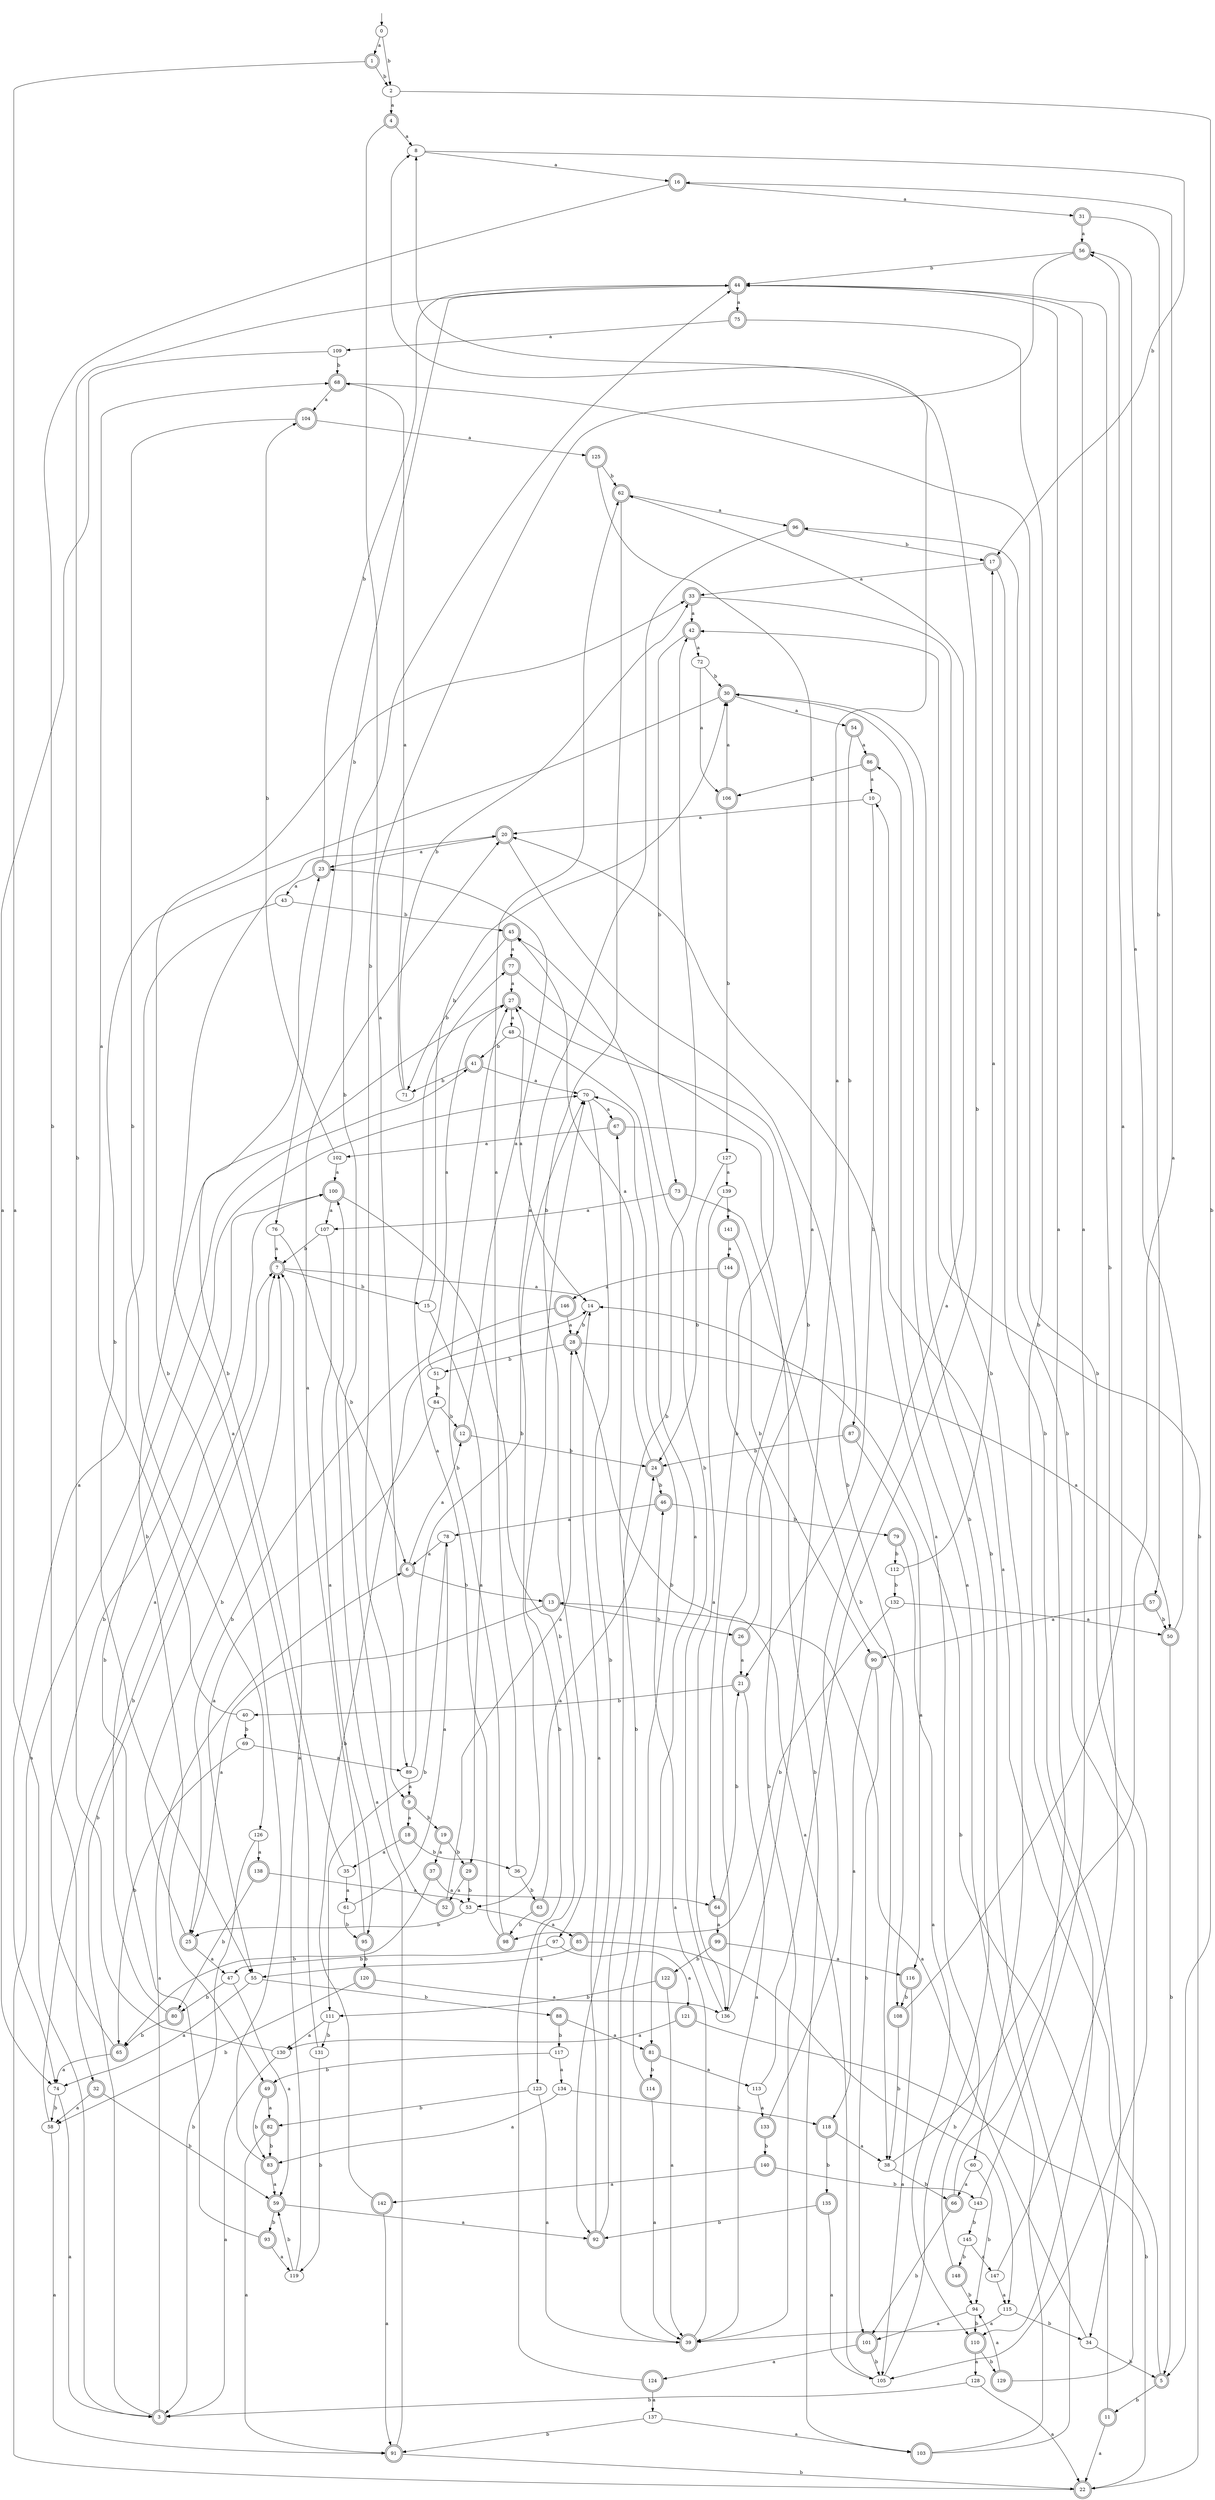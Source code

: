 digraph RandomDFA {
  __start0 [label="", shape=none];
  __start0 -> 0 [label=""];
  0 [shape=circle]
  0 -> 1 [label="a"]
  0 -> 2 [label="b"]
  1 [shape=doublecircle]
  1 -> 3 [label="a"]
  1 -> 2 [label="b"]
  2
  2 -> 4 [label="a"]
  2 -> 5 [label="b"]
  3 [shape=doublecircle]
  3 -> 6 [label="a"]
  3 -> 7 [label="b"]
  4 [shape=doublecircle]
  4 -> 8 [label="a"]
  4 -> 9 [label="b"]
  5 [shape=doublecircle]
  5 -> 10 [label="a"]
  5 -> 11 [label="b"]
  6 [shape=doublecircle]
  6 -> 12 [label="a"]
  6 -> 13 [label="b"]
  7 [shape=doublecircle]
  7 -> 14 [label="a"]
  7 -> 15 [label="b"]
  8
  8 -> 16 [label="a"]
  8 -> 17 [label="b"]
  9 [shape=doublecircle]
  9 -> 18 [label="a"]
  9 -> 19 [label="b"]
  10
  10 -> 20 [label="a"]
  10 -> 21 [label="b"]
  11 [shape=doublecircle]
  11 -> 22 [label="a"]
  11 -> 14 [label="b"]
  12 [shape=doublecircle]
  12 -> 23 [label="a"]
  12 -> 24 [label="b"]
  13 [shape=doublecircle]
  13 -> 25 [label="a"]
  13 -> 26 [label="b"]
  14
  14 -> 27 [label="a"]
  14 -> 28 [label="b"]
  15
  15 -> 29 [label="a"]
  15 -> 30 [label="b"]
  16 [shape=doublecircle]
  16 -> 31 [label="a"]
  16 -> 32 [label="b"]
  17 [shape=doublecircle]
  17 -> 33 [label="a"]
  17 -> 34 [label="b"]
  18 [shape=doublecircle]
  18 -> 35 [label="a"]
  18 -> 36 [label="b"]
  19 [shape=doublecircle]
  19 -> 37 [label="a"]
  19 -> 29 [label="b"]
  20 [shape=doublecircle]
  20 -> 23 [label="a"]
  20 -> 38 [label="b"]
  21 [shape=doublecircle]
  21 -> 39 [label="a"]
  21 -> 40 [label="b"]
  22 [shape=doublecircle]
  22 -> 41 [label="a"]
  22 -> 42 [label="b"]
  23 [shape=doublecircle]
  23 -> 43 [label="a"]
  23 -> 44 [label="b"]
  24 [shape=doublecircle]
  24 -> 45 [label="a"]
  24 -> 46 [label="b"]
  25 [shape=doublecircle]
  25 -> 47 [label="a"]
  25 -> 7 [label="b"]
  26 [shape=doublecircle]
  26 -> 21 [label="a"]
  26 -> 27 [label="b"]
  27 [shape=doublecircle]
  27 -> 48 [label="a"]
  27 -> 49 [label="b"]
  28 [shape=doublecircle]
  28 -> 50 [label="a"]
  28 -> 51 [label="b"]
  29 [shape=doublecircle]
  29 -> 52 [label="a"]
  29 -> 53 [label="b"]
  30 [shape=doublecircle]
  30 -> 54 [label="a"]
  30 -> 55 [label="b"]
  31 [shape=doublecircle]
  31 -> 56 [label="a"]
  31 -> 57 [label="b"]
  32 [shape=doublecircle]
  32 -> 58 [label="a"]
  32 -> 59 [label="b"]
  33 [shape=doublecircle]
  33 -> 42 [label="a"]
  33 -> 60 [label="b"]
  34
  34 -> 13 [label="a"]
  34 -> 5 [label="b"]
  35
  35 -> 61 [label="a"]
  35 -> 23 [label="b"]
  36
  36 -> 62 [label="a"]
  36 -> 63 [label="b"]
  37 [shape=doublecircle]
  37 -> 64 [label="a"]
  37 -> 65 [label="b"]
  38
  38 -> 16 [label="a"]
  38 -> 66 [label="b"]
  39 [shape=doublecircle]
  39 -> 46 [label="a"]
  39 -> 67 [label="b"]
  40
  40 -> 68 [label="a"]
  40 -> 69 [label="b"]
  41 [shape=doublecircle]
  41 -> 70 [label="a"]
  41 -> 71 [label="b"]
  42 [shape=doublecircle]
  42 -> 72 [label="a"]
  42 -> 73 [label="b"]
  43
  43 -> 74 [label="a"]
  43 -> 45 [label="b"]
  44 [shape=doublecircle]
  44 -> 75 [label="a"]
  44 -> 76 [label="b"]
  45 [shape=doublecircle]
  45 -> 77 [label="a"]
  45 -> 71 [label="b"]
  46 [shape=doublecircle]
  46 -> 78 [label="a"]
  46 -> 79 [label="b"]
  47
  47 -> 59 [label="a"]
  47 -> 80 [label="b"]
  48
  48 -> 81 [label="a"]
  48 -> 41 [label="b"]
  49 [shape=doublecircle]
  49 -> 82 [label="a"]
  49 -> 83 [label="b"]
  50 [shape=doublecircle]
  50 -> 56 [label="a"]
  50 -> 5 [label="b"]
  51
  51 -> 27 [label="a"]
  51 -> 84 [label="b"]
  52 [shape=doublecircle]
  52 -> 28 [label="a"]
  52 -> 44 [label="b"]
  53
  53 -> 85 [label="a"]
  53 -> 25 [label="b"]
  54 [shape=doublecircle]
  54 -> 86 [label="a"]
  54 -> 87 [label="b"]
  55
  55 -> 74 [label="a"]
  55 -> 88 [label="b"]
  56 [shape=doublecircle]
  56 -> 89 [label="a"]
  56 -> 44 [label="b"]
  57 [shape=doublecircle]
  57 -> 90 [label="a"]
  57 -> 50 [label="b"]
  58
  58 -> 91 [label="a"]
  58 -> 7 [label="b"]
  59 [shape=doublecircle]
  59 -> 92 [label="a"]
  59 -> 93 [label="b"]
  60
  60 -> 66 [label="a"]
  60 -> 94 [label="b"]
  61
  61 -> 78 [label="a"]
  61 -> 95 [label="b"]
  62 [shape=doublecircle]
  62 -> 96 [label="a"]
  62 -> 97 [label="b"]
  63 [shape=doublecircle]
  63 -> 24 [label="a"]
  63 -> 98 [label="b"]
  64 [shape=doublecircle]
  64 -> 99 [label="a"]
  64 -> 21 [label="b"]
  65 [shape=doublecircle]
  65 -> 74 [label="a"]
  65 -> 100 [label="b"]
  66 [shape=doublecircle]
  66 -> 44 [label="a"]
  66 -> 101 [label="b"]
  67 [shape=doublecircle]
  67 -> 102 [label="a"]
  67 -> 103 [label="b"]
  68 [shape=doublecircle]
  68 -> 104 [label="a"]
  68 -> 105 [label="b"]
  69
  69 -> 89 [label="a"]
  69 -> 65 [label="b"]
  70
  70 -> 67 [label="a"]
  70 -> 92 [label="b"]
  71
  71 -> 68 [label="a"]
  71 -> 33 [label="b"]
  72
  72 -> 106 [label="a"]
  72 -> 30 [label="b"]
  73 [shape=doublecircle]
  73 -> 107 [label="a"]
  73 -> 108 [label="b"]
  74
  74 -> 3 [label="a"]
  74 -> 58 [label="b"]
  75 [shape=doublecircle]
  75 -> 109 [label="a"]
  75 -> 110 [label="b"]
  76
  76 -> 7 [label="a"]
  76 -> 6 [label="b"]
  77 [shape=doublecircle]
  77 -> 27 [label="a"]
  77 -> 64 [label="b"]
  78
  78 -> 6 [label="a"]
  78 -> 111 [label="b"]
  79 [shape=doublecircle]
  79 -> 110 [label="a"]
  79 -> 112 [label="b"]
  80 [shape=doublecircle]
  80 -> 100 [label="a"]
  80 -> 65 [label="b"]
  81 [shape=doublecircle]
  81 -> 113 [label="a"]
  81 -> 114 [label="b"]
  82 [shape=doublecircle]
  82 -> 91 [label="a"]
  82 -> 83 [label="b"]
  83 [shape=doublecircle]
  83 -> 59 [label="a"]
  83 -> 33 [label="b"]
  84
  84 -> 55 [label="a"]
  84 -> 12 [label="b"]
  85 [shape=doublecircle]
  85 -> 55 [label="a"]
  85 -> 115 [label="b"]
  86 [shape=doublecircle]
  86 -> 10 [label="a"]
  86 -> 106 [label="b"]
  87 [shape=doublecircle]
  87 -> 116 [label="a"]
  87 -> 24 [label="b"]
  88 [shape=doublecircle]
  88 -> 81 [label="a"]
  88 -> 117 [label="b"]
  89
  89 -> 9 [label="a"]
  89 -> 70 [label="b"]
  90 [shape=doublecircle]
  90 -> 118 [label="a"]
  90 -> 101 [label="b"]
  91 [shape=doublecircle]
  91 -> 100 [label="a"]
  91 -> 22 [label="b"]
  92 [shape=doublecircle]
  92 -> 14 [label="a"]
  92 -> 42 [label="b"]
  93 [shape=doublecircle]
  93 -> 119 [label="a"]
  93 -> 70 [label="b"]
  94
  94 -> 101 [label="a"]
  94 -> 110 [label="b"]
  95 [shape=doublecircle]
  95 -> 20 [label="a"]
  95 -> 120 [label="b"]
  96 [shape=doublecircle]
  96 -> 53 [label="a"]
  96 -> 17 [label="b"]
  97
  97 -> 121 [label="a"]
  97 -> 47 [label="b"]
  98 [shape=doublecircle]
  98 -> 77 [label="a"]
  98 -> 27 [label="b"]
  99 [shape=doublecircle]
  99 -> 116 [label="a"]
  99 -> 122 [label="b"]
  100 [shape=doublecircle]
  100 -> 107 [label="a"]
  100 -> 123 [label="b"]
  101 [shape=doublecircle]
  101 -> 124 [label="a"]
  101 -> 105 [label="b"]
  102
  102 -> 100 [label="a"]
  102 -> 104 [label="b"]
  103 [shape=doublecircle]
  103 -> 86 [label="a"]
  103 -> 30 [label="b"]
  104 [shape=doublecircle]
  104 -> 125 [label="a"]
  104 -> 126 [label="b"]
  105
  105 -> 28 [label="a"]
  105 -> 30 [label="b"]
  106 [shape=doublecircle]
  106 -> 30 [label="a"]
  106 -> 127 [label="b"]
  107
  107 -> 95 [label="a"]
  107 -> 7 [label="b"]
  108 [shape=doublecircle]
  108 -> 56 [label="a"]
  108 -> 38 [label="b"]
  109
  109 -> 74 [label="a"]
  109 -> 68 [label="b"]
  110 [shape=doublecircle]
  110 -> 128 [label="a"]
  110 -> 129 [label="b"]
  111
  111 -> 130 [label="a"]
  111 -> 131 [label="b"]
  112
  112 -> 17 [label="a"]
  112 -> 132 [label="b"]
  113
  113 -> 133 [label="a"]
  113 -> 8 [label="b"]
  114 [shape=doublecircle]
  114 -> 39 [label="a"]
  114 -> 70 [label="b"]
  115
  115 -> 39 [label="a"]
  115 -> 34 [label="b"]
  116 [shape=doublecircle]
  116 -> 105 [label="a"]
  116 -> 108 [label="b"]
  117
  117 -> 134 [label="a"]
  117 -> 49 [label="b"]
  118 [shape=doublecircle]
  118 -> 38 [label="a"]
  118 -> 135 [label="b"]
  119
  119 -> 7 [label="a"]
  119 -> 59 [label="b"]
  120 [shape=doublecircle]
  120 -> 136 [label="a"]
  120 -> 58 [label="b"]
  121 [shape=doublecircle]
  121 -> 130 [label="a"]
  121 -> 22 [label="b"]
  122 [shape=doublecircle]
  122 -> 39 [label="a"]
  122 -> 111 [label="b"]
  123
  123 -> 39 [label="a"]
  123 -> 82 [label="b"]
  124 [shape=doublecircle]
  124 -> 137 [label="a"]
  124 -> 70 [label="b"]
  125 [shape=doublecircle]
  125 -> 136 [label="a"]
  125 -> 62 [label="b"]
  126
  126 -> 138 [label="a"]
  126 -> 3 [label="b"]
  127
  127 -> 139 [label="a"]
  127 -> 24 [label="b"]
  128
  128 -> 22 [label="a"]
  128 -> 3 [label="b"]
  129 [shape=doublecircle]
  129 -> 94 [label="a"]
  129 -> 96 [label="b"]
  130
  130 -> 3 [label="a"]
  130 -> 44 [label="b"]
  131
  131 -> 20 [label="a"]
  131 -> 119 [label="b"]
  132
  132 -> 50 [label="a"]
  132 -> 98 [label="b"]
  133 [shape=doublecircle]
  133 -> 62 [label="a"]
  133 -> 140 [label="b"]
  134
  134 -> 83 [label="a"]
  134 -> 118 [label="b"]
  135 [shape=doublecircle]
  135 -> 105 [label="a"]
  135 -> 92 [label="b"]
  136
  136 -> 8 [label="a"]
  136 -> 45 [label="b"]
  137
  137 -> 103 [label="a"]
  137 -> 91 [label="b"]
  138 [shape=doublecircle]
  138 -> 53 [label="a"]
  138 -> 80 [label="b"]
  139
  139 -> 136 [label="a"]
  139 -> 141 [label="b"]
  140 [shape=doublecircle]
  140 -> 142 [label="a"]
  140 -> 143 [label="b"]
  141 [shape=doublecircle]
  141 -> 144 [label="a"]
  141 -> 90 [label="b"]
  142 [shape=doublecircle]
  142 -> 91 [label="a"]
  142 -> 14 [label="b"]
  143
  143 -> 44 [label="a"]
  143 -> 145 [label="b"]
  144 [shape=doublecircle]
  144 -> 146 [label="a"]
  144 -> 39 [label="b"]
  145
  145 -> 147 [label="a"]
  145 -> 148 [label="b"]
  146 [shape=doublecircle]
  146 -> 28 [label="a"]
  146 -> 25 [label="b"]
  147
  147 -> 115 [label="a"]
  147 -> 44 [label="b"]
  148 [shape=doublecircle]
  148 -> 20 [label="a"]
  148 -> 94 [label="b"]
}
